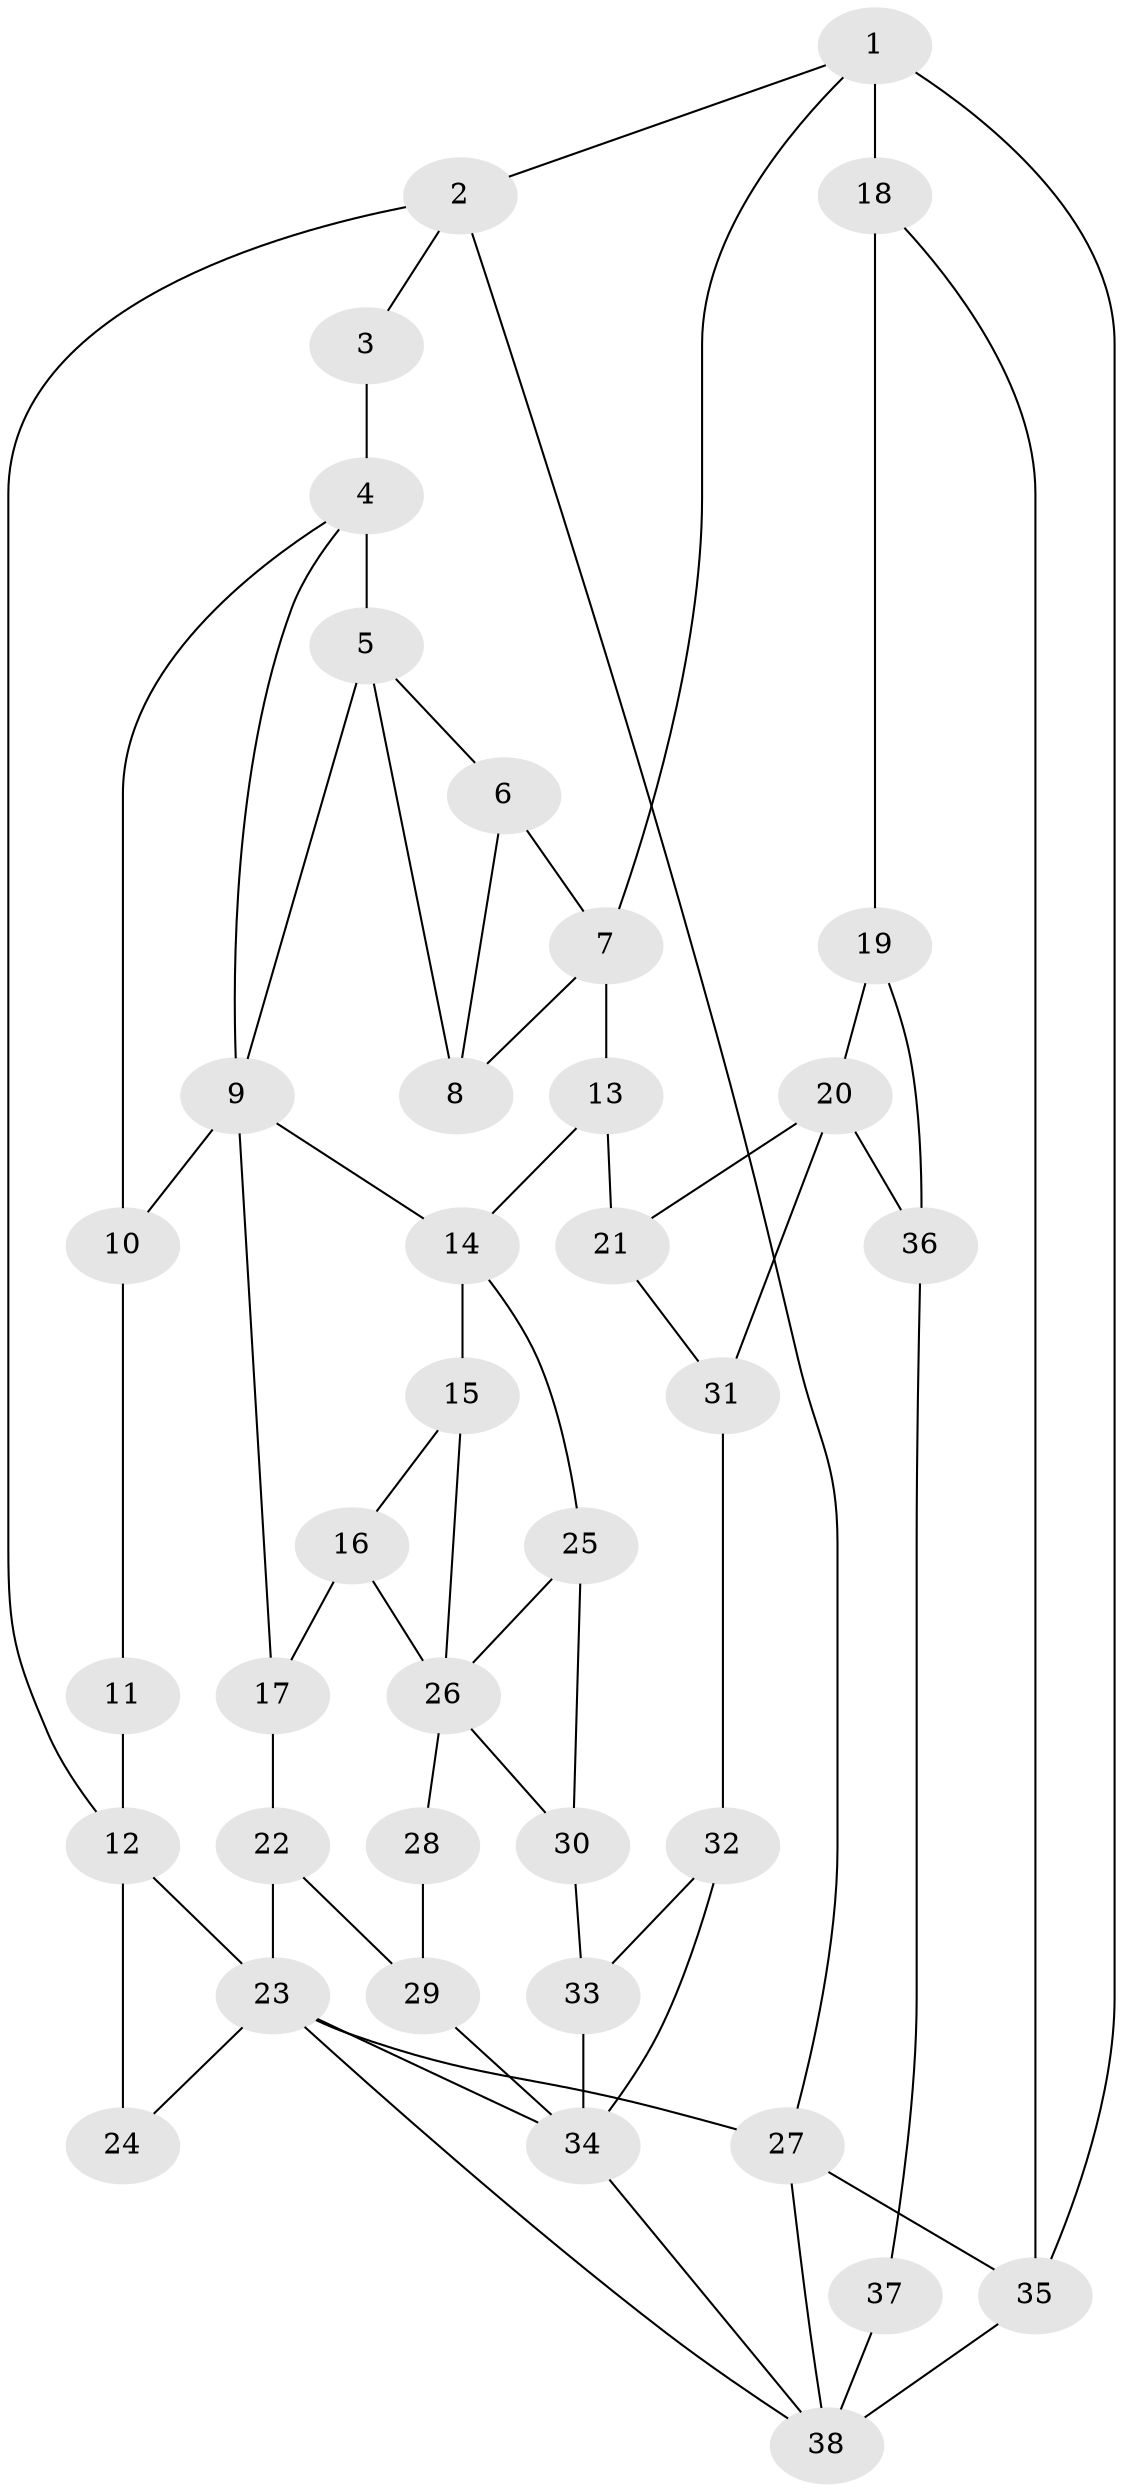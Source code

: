 // original degree distribution, {3: 0.02631578947368421, 5: 0.5263157894736842, 4: 0.23684210526315788, 6: 0.21052631578947367}
// Generated by graph-tools (version 1.1) at 2025/38/03/09/25 02:38:49]
// undirected, 38 vertices, 65 edges
graph export_dot {
graph [start="1"]
  node [color=gray90,style=filled];
  1;
  2;
  3;
  4;
  5;
  6;
  7;
  8;
  9;
  10;
  11;
  12;
  13;
  14;
  15;
  16;
  17;
  18;
  19;
  20;
  21;
  22;
  23;
  24;
  25;
  26;
  27;
  28;
  29;
  30;
  31;
  32;
  33;
  34;
  35;
  36;
  37;
  38;
  1 -- 2 [weight=1.0];
  1 -- 7 [weight=1.0];
  1 -- 18 [weight=2.0];
  1 -- 35 [weight=1.0];
  2 -- 3 [weight=1.0];
  2 -- 12 [weight=1.0];
  2 -- 27 [weight=1.0];
  3 -- 4 [weight=2.0];
  4 -- 5 [weight=2.0];
  4 -- 9 [weight=1.0];
  4 -- 10 [weight=1.0];
  5 -- 6 [weight=1.0];
  5 -- 8 [weight=1.0];
  5 -- 9 [weight=1.0];
  6 -- 7 [weight=1.0];
  6 -- 8 [weight=2.0];
  7 -- 8 [weight=1.0];
  7 -- 13 [weight=2.0];
  9 -- 10 [weight=1.0];
  9 -- 14 [weight=1.0];
  9 -- 17 [weight=1.0];
  10 -- 11 [weight=1.0];
  11 -- 12 [weight=2.0];
  12 -- 23 [weight=1.0];
  12 -- 24 [weight=2.0];
  13 -- 14 [weight=2.0];
  13 -- 21 [weight=2.0];
  14 -- 15 [weight=1.0];
  14 -- 25 [weight=1.0];
  15 -- 16 [weight=1.0];
  15 -- 26 [weight=1.0];
  16 -- 17 [weight=1.0];
  16 -- 26 [weight=1.0];
  17 -- 22 [weight=1.0];
  18 -- 19 [weight=1.0];
  18 -- 35 [weight=1.0];
  19 -- 20 [weight=1.0];
  19 -- 36 [weight=1.0];
  20 -- 21 [weight=3.0];
  20 -- 31 [weight=1.0];
  20 -- 36 [weight=1.0];
  21 -- 31 [weight=1.0];
  22 -- 23 [weight=1.0];
  22 -- 29 [weight=1.0];
  23 -- 24 [weight=1.0];
  23 -- 27 [weight=1.0];
  23 -- 34 [weight=1.0];
  23 -- 38 [weight=1.0];
  25 -- 26 [weight=1.0];
  25 -- 30 [weight=1.0];
  26 -- 28 [weight=2.0];
  26 -- 30 [weight=1.0];
  27 -- 35 [weight=1.0];
  27 -- 38 [weight=1.0];
  28 -- 29 [weight=1.0];
  29 -- 34 [weight=1.0];
  30 -- 33 [weight=1.0];
  31 -- 32 [weight=1.0];
  32 -- 33 [weight=1.0];
  32 -- 34 [weight=1.0];
  33 -- 34 [weight=1.0];
  34 -- 38 [weight=1.0];
  35 -- 38 [weight=1.0];
  36 -- 37 [weight=1.0];
  37 -- 38 [weight=2.0];
}
